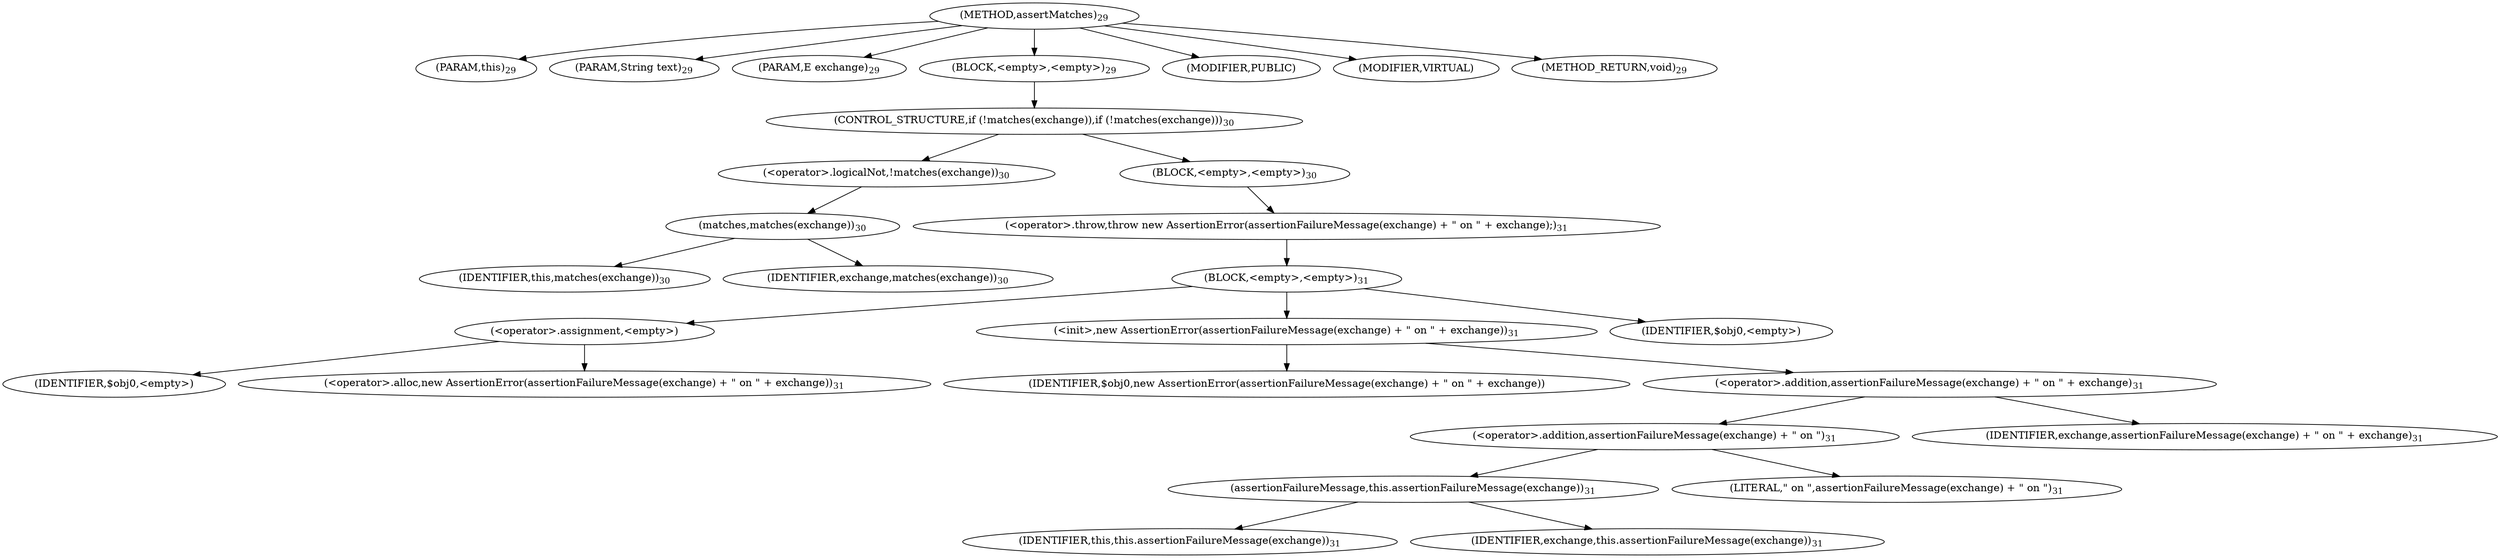 digraph "assertMatches" {  
"25" [label = <(METHOD,assertMatches)<SUB>29</SUB>> ]
"4" [label = <(PARAM,this)<SUB>29</SUB>> ]
"26" [label = <(PARAM,String text)<SUB>29</SUB>> ]
"27" [label = <(PARAM,E exchange)<SUB>29</SUB>> ]
"28" [label = <(BLOCK,&lt;empty&gt;,&lt;empty&gt;)<SUB>29</SUB>> ]
"29" [label = <(CONTROL_STRUCTURE,if (!matches(exchange)),if (!matches(exchange)))<SUB>30</SUB>> ]
"30" [label = <(&lt;operator&gt;.logicalNot,!matches(exchange))<SUB>30</SUB>> ]
"31" [label = <(matches,matches(exchange))<SUB>30</SUB>> ]
"3" [label = <(IDENTIFIER,this,matches(exchange))<SUB>30</SUB>> ]
"32" [label = <(IDENTIFIER,exchange,matches(exchange))<SUB>30</SUB>> ]
"33" [label = <(BLOCK,&lt;empty&gt;,&lt;empty&gt;)<SUB>30</SUB>> ]
"34" [label = <(&lt;operator&gt;.throw,throw new AssertionError(assertionFailureMessage(exchange) + &quot; on &quot; + exchange);)<SUB>31</SUB>> ]
"35" [label = <(BLOCK,&lt;empty&gt;,&lt;empty&gt;)<SUB>31</SUB>> ]
"36" [label = <(&lt;operator&gt;.assignment,&lt;empty&gt;)> ]
"37" [label = <(IDENTIFIER,$obj0,&lt;empty&gt;)> ]
"38" [label = <(&lt;operator&gt;.alloc,new AssertionError(assertionFailureMessage(exchange) + &quot; on &quot; + exchange))<SUB>31</SUB>> ]
"39" [label = <(&lt;init&gt;,new AssertionError(assertionFailureMessage(exchange) + &quot; on &quot; + exchange))<SUB>31</SUB>> ]
"40" [label = <(IDENTIFIER,$obj0,new AssertionError(assertionFailureMessage(exchange) + &quot; on &quot; + exchange))> ]
"41" [label = <(&lt;operator&gt;.addition,assertionFailureMessage(exchange) + &quot; on &quot; + exchange)<SUB>31</SUB>> ]
"42" [label = <(&lt;operator&gt;.addition,assertionFailureMessage(exchange) + &quot; on &quot;)<SUB>31</SUB>> ]
"43" [label = <(assertionFailureMessage,this.assertionFailureMessage(exchange))<SUB>31</SUB>> ]
"5" [label = <(IDENTIFIER,this,this.assertionFailureMessage(exchange))<SUB>31</SUB>> ]
"44" [label = <(IDENTIFIER,exchange,this.assertionFailureMessage(exchange))<SUB>31</SUB>> ]
"45" [label = <(LITERAL,&quot; on &quot;,assertionFailureMessage(exchange) + &quot; on &quot;)<SUB>31</SUB>> ]
"46" [label = <(IDENTIFIER,exchange,assertionFailureMessage(exchange) + &quot; on &quot; + exchange)<SUB>31</SUB>> ]
"47" [label = <(IDENTIFIER,$obj0,&lt;empty&gt;)> ]
"48" [label = <(MODIFIER,PUBLIC)> ]
"49" [label = <(MODIFIER,VIRTUAL)> ]
"50" [label = <(METHOD_RETURN,void)<SUB>29</SUB>> ]
  "25" -> "4" 
  "25" -> "26" 
  "25" -> "27" 
  "25" -> "28" 
  "25" -> "48" 
  "25" -> "49" 
  "25" -> "50" 
  "28" -> "29" 
  "29" -> "30" 
  "29" -> "33" 
  "30" -> "31" 
  "31" -> "3" 
  "31" -> "32" 
  "33" -> "34" 
  "34" -> "35" 
  "35" -> "36" 
  "35" -> "39" 
  "35" -> "47" 
  "36" -> "37" 
  "36" -> "38" 
  "39" -> "40" 
  "39" -> "41" 
  "41" -> "42" 
  "41" -> "46" 
  "42" -> "43" 
  "42" -> "45" 
  "43" -> "5" 
  "43" -> "44" 
}

